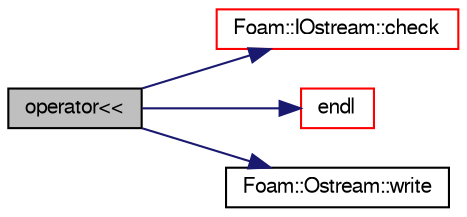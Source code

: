 digraph "operator&lt;&lt;"
{
  bgcolor="transparent";
  edge [fontname="FreeSans",fontsize="10",labelfontname="FreeSans",labelfontsize="10"];
  node [fontname="FreeSans",fontsize="10",shape=record];
  rankdir="LR";
  Node30513 [label="operator\<\<",height=0.2,width=0.4,color="black", fillcolor="grey75", style="filled", fontcolor="black"];
  Node30513 -> Node30514 [color="midnightblue",fontsize="10",style="solid",fontname="FreeSans"];
  Node30514 [label="Foam::IOstream::check",height=0.2,width=0.4,color="red",URL="$a26226.html#a367eb3425fc4e8270e2aa961df8ac8a5",tooltip="Check IOstream status for given operation. "];
  Node30513 -> Node30529 [color="midnightblue",fontsize="10",style="solid",fontname="FreeSans"];
  Node30529 [label="endl",height=0.2,width=0.4,color="red",URL="$a21124.html#a2db8fe02a0d3909e9351bb4275b23ce4",tooltip="Add newline and flush stream. "];
  Node30513 -> Node30563 [color="midnightblue",fontsize="10",style="solid",fontname="FreeSans"];
  Node30563 [label="Foam::Ostream::write",height=0.2,width=0.4,color="black",URL="$a26238.html#a81a19ad9e4098b4701cc8bab9a59d78b",tooltip="Write next token to stream. "];
}
